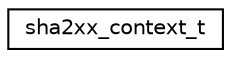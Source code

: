 digraph "Graphical Class Hierarchy"
{
 // LATEX_PDF_SIZE
  edge [fontname="Helvetica",fontsize="10",labelfontname="Helvetica",labelfontsize="10"];
  node [fontname="Helvetica",fontsize="10",shape=record];
  rankdir="LR";
  Node0 [label="sha2xx_context_t",height=0.2,width=0.4,color="black", fillcolor="white", style="filled",URL="$structsha2xx__context__t.html",tooltip="Structure to hold the SHA-2XX context."];
}

